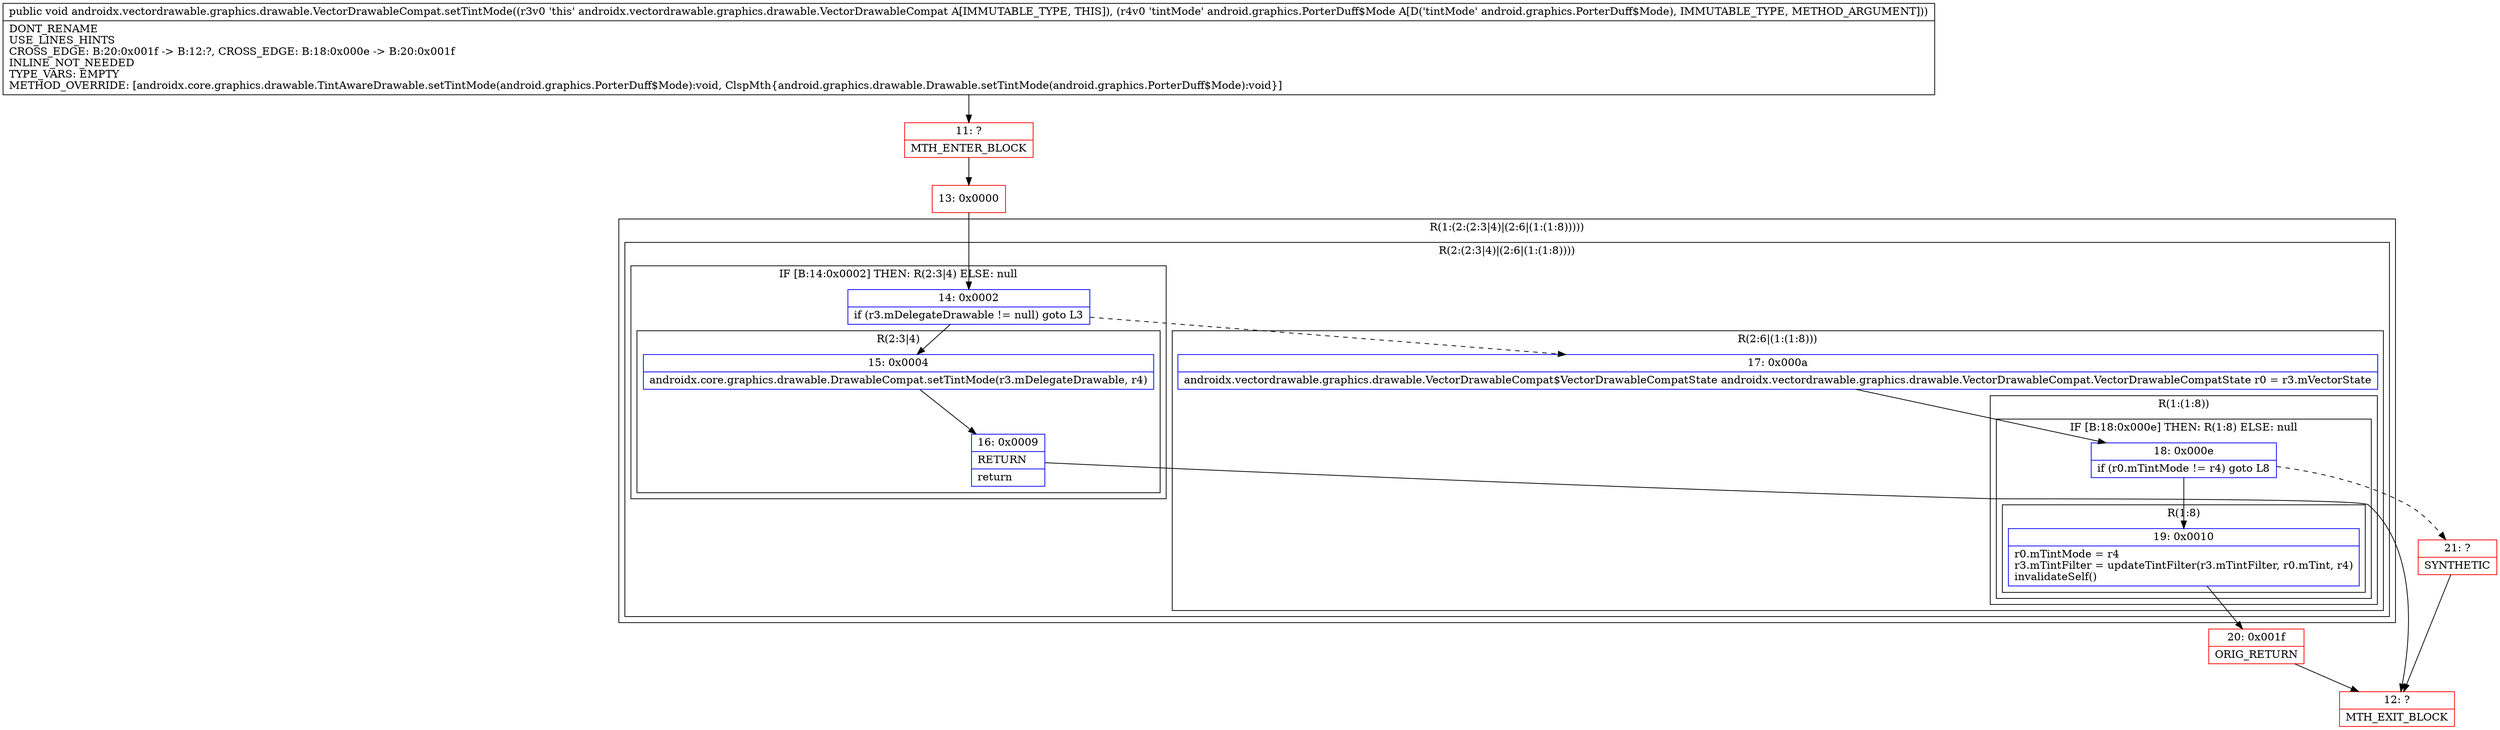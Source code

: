 digraph "CFG forandroidx.vectordrawable.graphics.drawable.VectorDrawableCompat.setTintMode(Landroid\/graphics\/PorterDuff$Mode;)V" {
subgraph cluster_Region_2080922836 {
label = "R(1:(2:(2:3|4)|(2:6|(1:(1:8)))))";
node [shape=record,color=blue];
subgraph cluster_Region_1202255426 {
label = "R(2:(2:3|4)|(2:6|(1:(1:8))))";
node [shape=record,color=blue];
subgraph cluster_IfRegion_52701937 {
label = "IF [B:14:0x0002] THEN: R(2:3|4) ELSE: null";
node [shape=record,color=blue];
Node_14 [shape=record,label="{14\:\ 0x0002|if (r3.mDelegateDrawable != null) goto L3\l}"];
subgraph cluster_Region_1354118198 {
label = "R(2:3|4)";
node [shape=record,color=blue];
Node_15 [shape=record,label="{15\:\ 0x0004|androidx.core.graphics.drawable.DrawableCompat.setTintMode(r3.mDelegateDrawable, r4)\l}"];
Node_16 [shape=record,label="{16\:\ 0x0009|RETURN\l|return\l}"];
}
}
subgraph cluster_Region_1073226547 {
label = "R(2:6|(1:(1:8)))";
node [shape=record,color=blue];
Node_17 [shape=record,label="{17\:\ 0x000a|androidx.vectordrawable.graphics.drawable.VectorDrawableCompat$VectorDrawableCompatState androidx.vectordrawable.graphics.drawable.VectorDrawableCompat.VectorDrawableCompatState r0 = r3.mVectorState\l}"];
subgraph cluster_Region_1860582408 {
label = "R(1:(1:8))";
node [shape=record,color=blue];
subgraph cluster_IfRegion_1991271185 {
label = "IF [B:18:0x000e] THEN: R(1:8) ELSE: null";
node [shape=record,color=blue];
Node_18 [shape=record,label="{18\:\ 0x000e|if (r0.mTintMode != r4) goto L8\l}"];
subgraph cluster_Region_1454568562 {
label = "R(1:8)";
node [shape=record,color=blue];
Node_19 [shape=record,label="{19\:\ 0x0010|r0.mTintMode = r4\lr3.mTintFilter = updateTintFilter(r3.mTintFilter, r0.mTint, r4)\linvalidateSelf()\l}"];
}
}
}
}
}
}
Node_11 [shape=record,color=red,label="{11\:\ ?|MTH_ENTER_BLOCK\l}"];
Node_13 [shape=record,color=red,label="{13\:\ 0x0000}"];
Node_12 [shape=record,color=red,label="{12\:\ ?|MTH_EXIT_BLOCK\l}"];
Node_20 [shape=record,color=red,label="{20\:\ 0x001f|ORIG_RETURN\l}"];
Node_21 [shape=record,color=red,label="{21\:\ ?|SYNTHETIC\l}"];
MethodNode[shape=record,label="{public void androidx.vectordrawable.graphics.drawable.VectorDrawableCompat.setTintMode((r3v0 'this' androidx.vectordrawable.graphics.drawable.VectorDrawableCompat A[IMMUTABLE_TYPE, THIS]), (r4v0 'tintMode' android.graphics.PorterDuff$Mode A[D('tintMode' android.graphics.PorterDuff$Mode), IMMUTABLE_TYPE, METHOD_ARGUMENT]))  | DONT_RENAME\lUSE_LINES_HINTS\lCROSS_EDGE: B:20:0x001f \-\> B:12:?, CROSS_EDGE: B:18:0x000e \-\> B:20:0x001f\lINLINE_NOT_NEEDED\lTYPE_VARS: EMPTY\lMETHOD_OVERRIDE: [androidx.core.graphics.drawable.TintAwareDrawable.setTintMode(android.graphics.PorterDuff$Mode):void, ClspMth\{android.graphics.drawable.Drawable.setTintMode(android.graphics.PorterDuff$Mode):void\}]\l}"];
MethodNode -> Node_11;Node_14 -> Node_15;
Node_14 -> Node_17[style=dashed];
Node_15 -> Node_16;
Node_16 -> Node_12;
Node_17 -> Node_18;
Node_18 -> Node_19;
Node_18 -> Node_21[style=dashed];
Node_19 -> Node_20;
Node_11 -> Node_13;
Node_13 -> Node_14;
Node_20 -> Node_12;
Node_21 -> Node_12;
}

